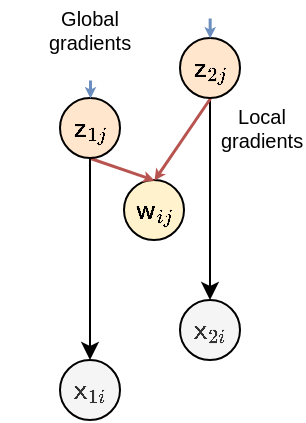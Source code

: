 <mxfile version="20.6.2" type="device"><diagram id="7wspHZpAWFyzO9Wrnaed" name="Page-1"><mxGraphModel dx="641" dy="439" grid="1" gridSize="10" guides="1" tooltips="1" connect="1" arrows="1" fold="1" page="1" pageScale="1" pageWidth="850" pageHeight="1100" math="1" shadow="0"><root><mxCell id="0"/><mxCell id="1" parent="0"/><mxCell id="__i-WVKJ2CQ5KJTAlbmW-5" style="edgeStyle=orthogonalEdgeStyle;rounded=0;orthogonalLoop=1;jettySize=auto;html=1;exitX=0.5;exitY=1;exitDx=0;exitDy=0;" parent="1" source="roKsGAH-WR5mPMgbGOPv-8" target="__i-WVKJ2CQ5KJTAlbmW-3" edge="1"><mxGeometry relative="1" as="geometry"/></mxCell><mxCell id="0xE7gT8mEiWC2Hoqj_ea-69" value="&lt;font style=&quot;font-size: 10px;&quot;&gt;Local gradients&lt;/font&gt;" style="text;html=1;strokeColor=none;fillColor=none;align=center;verticalAlign=middle;whiteSpace=wrap;rounded=0;fontSize=10;" parent="1" vertex="1"><mxGeometry x="320" y="399" width="42" height="30" as="geometry"/></mxCell><mxCell id="roKsGAH-WR5mPMgbGOPv-1" value="\(\mathsf{w}_{ij}\)" style="ellipse;whiteSpace=wrap;html=1;aspect=fixed;fillColor=#fff2cc;strokeColor=#000000;" parent="1" vertex="1"><mxGeometry x="272" y="440" width="30" height="30" as="geometry"/></mxCell><mxCell id="roKsGAH-WR5mPMgbGOPv-11" style="rounded=0;orthogonalLoop=1;jettySize=auto;html=1;exitX=0.5;exitY=1;exitDx=0;exitDy=0;entryX=0.5;entryY=0;entryDx=0;entryDy=0;endSize=1;startSize=1;fillColor=#f8cecc;strokeColor=#b85450;strokeWidth=1.5;" parent="1" source="roKsGAH-WR5mPMgbGOPv-7" target="roKsGAH-WR5mPMgbGOPv-1" edge="1"><mxGeometry relative="1" as="geometry"/></mxCell><mxCell id="__i-WVKJ2CQ5KJTAlbmW-4" style="edgeStyle=orthogonalEdgeStyle;rounded=0;orthogonalLoop=1;jettySize=auto;html=1;exitX=0.5;exitY=1;exitDx=0;exitDy=0;entryX=0.5;entryY=0;entryDx=0;entryDy=0;" parent="1" source="roKsGAH-WR5mPMgbGOPv-7" target="__i-WVKJ2CQ5KJTAlbmW-2" edge="1"><mxGeometry relative="1" as="geometry"/></mxCell><mxCell id="roKsGAH-WR5mPMgbGOPv-7" value="\(\mathsf{z}_{1j}\)" style="ellipse;whiteSpace=wrap;html=1;aspect=fixed;fillColor=#ffe6cc;strokeColor=#000000;" parent="1" vertex="1"><mxGeometry x="240" y="399" width="30" height="30" as="geometry"/></mxCell><mxCell id="roKsGAH-WR5mPMgbGOPv-12" style="edgeStyle=none;rounded=0;orthogonalLoop=1;jettySize=auto;html=1;exitX=0.5;exitY=1;exitDx=0;exitDy=0;startSize=1;endSize=1;entryX=0.5;entryY=0;entryDx=0;entryDy=0;fillColor=#f8cecc;strokeColor=#b85450;strokeWidth=1.5;" parent="1" source="roKsGAH-WR5mPMgbGOPv-8" target="roKsGAH-WR5mPMgbGOPv-1" edge="1"><mxGeometry relative="1" as="geometry"><mxPoint x="255" y="459" as="targetPoint"/></mxGeometry></mxCell><mxCell id="roKsGAH-WR5mPMgbGOPv-8" value="\(\mathsf{z}_{2j}\)" style="ellipse;whiteSpace=wrap;html=1;aspect=fixed;fillColor=#ffe6cc;strokeColor=#000000;" parent="1" vertex="1"><mxGeometry x="300" y="369" width="30" height="30" as="geometry"/></mxCell><mxCell id="roKsGAH-WR5mPMgbGOPv-30" value="" style="endArrow=none;html=1;rounded=0;startSize=1;endSize=1;strokeColor=#6c8ebf;strokeWidth=1.5;exitX=0.5;exitY=0;exitDx=0;exitDy=0;startArrow=classic;startFill=1;endFill=0;fillColor=#dae8fc;" parent="1" source="roKsGAH-WR5mPMgbGOPv-7" edge="1"><mxGeometry width="50" height="50" relative="1" as="geometry"><mxPoint x="239" y="439" as="sourcePoint"/><mxPoint x="255" y="390" as="targetPoint"/></mxGeometry></mxCell><mxCell id="roKsGAH-WR5mPMgbGOPv-35" value="" style="endArrow=none;html=1;rounded=0;startSize=1;endSize=1;strokeColor=#6c8ebf;strokeWidth=1.5;exitX=0.5;exitY=0;exitDx=0;exitDy=0;startArrow=classic;startFill=1;endFill=0;fillColor=#dae8fc;" parent="1" edge="1"><mxGeometry width="50" height="50" relative="1" as="geometry"><mxPoint x="314.83" y="369" as="sourcePoint"/><mxPoint x="314.83" y="359" as="targetPoint"/></mxGeometry></mxCell><mxCell id="gZbyFbNosngZR7RHF-tW-1" value="&lt;font style=&quot;font-size: 10px;&quot;&gt;Global gradients&lt;/font&gt;" style="text;html=1;strokeColor=none;fillColor=none;align=center;verticalAlign=middle;whiteSpace=wrap;rounded=0;fontSize=10;" parent="1" vertex="1"><mxGeometry x="234" y="350" width="42" height="30" as="geometry"/></mxCell><mxCell id="__i-WVKJ2CQ5KJTAlbmW-2" value="\(\mathsf{x}_{1i}\)" style="ellipse;whiteSpace=wrap;html=1;aspect=fixed;fillColor=#f5f5f5;strokeColor=#000000;fontColor=#333333;" parent="1" vertex="1"><mxGeometry x="240" y="530" width="30" height="30" as="geometry"/></mxCell><mxCell id="__i-WVKJ2CQ5KJTAlbmW-3" value="\(\mathsf{x}_{2i}\)" style="ellipse;whiteSpace=wrap;html=1;aspect=fixed;fillColor=#f5f5f5;strokeColor=#000000;fontColor=#333333;" parent="1" vertex="1"><mxGeometry x="300" y="500" width="30" height="30" as="geometry"/></mxCell></root></mxGraphModel></diagram></mxfile>